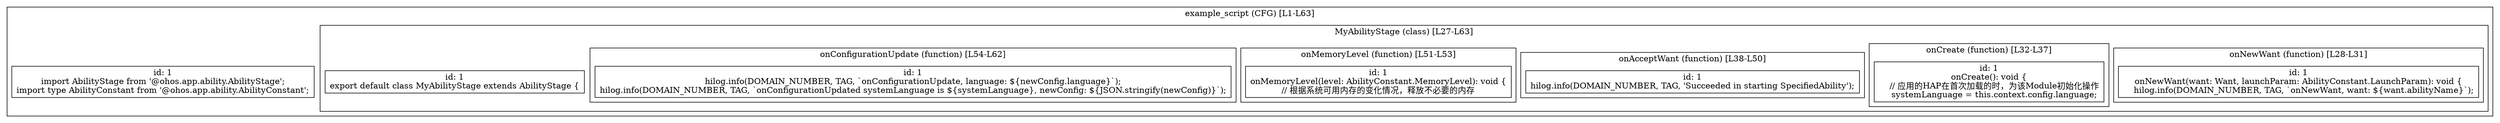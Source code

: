 digraph "112.ts" {
  subgraph "cluster_1" {
    label="example_script (CFG) [L1-L63]";
    node_1_1 [label="id: 1\nimport AbilityStage from '@ohos.app.ability.AbilityStage';
import type AbilityConstant from '@ohos.app.ability.AbilityConstant';", shape=box];
  subgraph "cluster_2" {
    label="MyAbilityStage (class) [L27-L63]";
    node_2_1 [label="id: 1\nexport default class MyAbilityStage extends AbilityStage {", shape=box];
  subgraph "cluster_3" {
    label="onNewWant (function) [L28-L31]";
    node_3_1 [label="id: 1\nonNewWant(want: Want, launchParam: AbilityConstant.LaunchParam): void {
    hilog.info(DOMAIN_NUMBER, TAG, `onNewWant, want: ${want.abilityName}`);", shape=box];
  }
  subgraph "cluster_4" {
    label="onCreate (function) [L32-L37]";
    node_4_1 [label="id: 1\nonCreate(): void {
    // 应用的HAP在首次加载的时，为该Module初始化操作
    systemLanguage = this.context.config.language;", shape=box];
  }
  subgraph "cluster_5" {
    label="onAcceptWant (function) [L38-L50]";
    node_5_1 [label="id: 1\nhilog.info(DOMAIN_NUMBER, TAG, 'Succeeded in starting SpecifiedAbility');", shape=box];
  }
  subgraph "cluster_6" {
    label="onMemoryLevel (function) [L51-L53]";
    node_6_1 [label="id: 1\nonMemoryLevel(level: AbilityConstant.MemoryLevel): void {
// 根据系统可用内存的变化情况，释放不必要的内存", shape=box];
  }
  subgraph "cluster_7" {
    label="onConfigurationUpdate (function) [L54-L62]";
    node_7_1 [label="id: 1\nhilog.info(DOMAIN_NUMBER, TAG, `onConfigurationUpdate, language: ${newConfig.language}`);
hilog.info(DOMAIN_NUMBER, TAG, `onConfigurationUpdated systemLanguage is ${systemLanguage}, newConfig: ${JSON.stringify(newConfig)}`);", shape=box];
  }
  }
  }
}